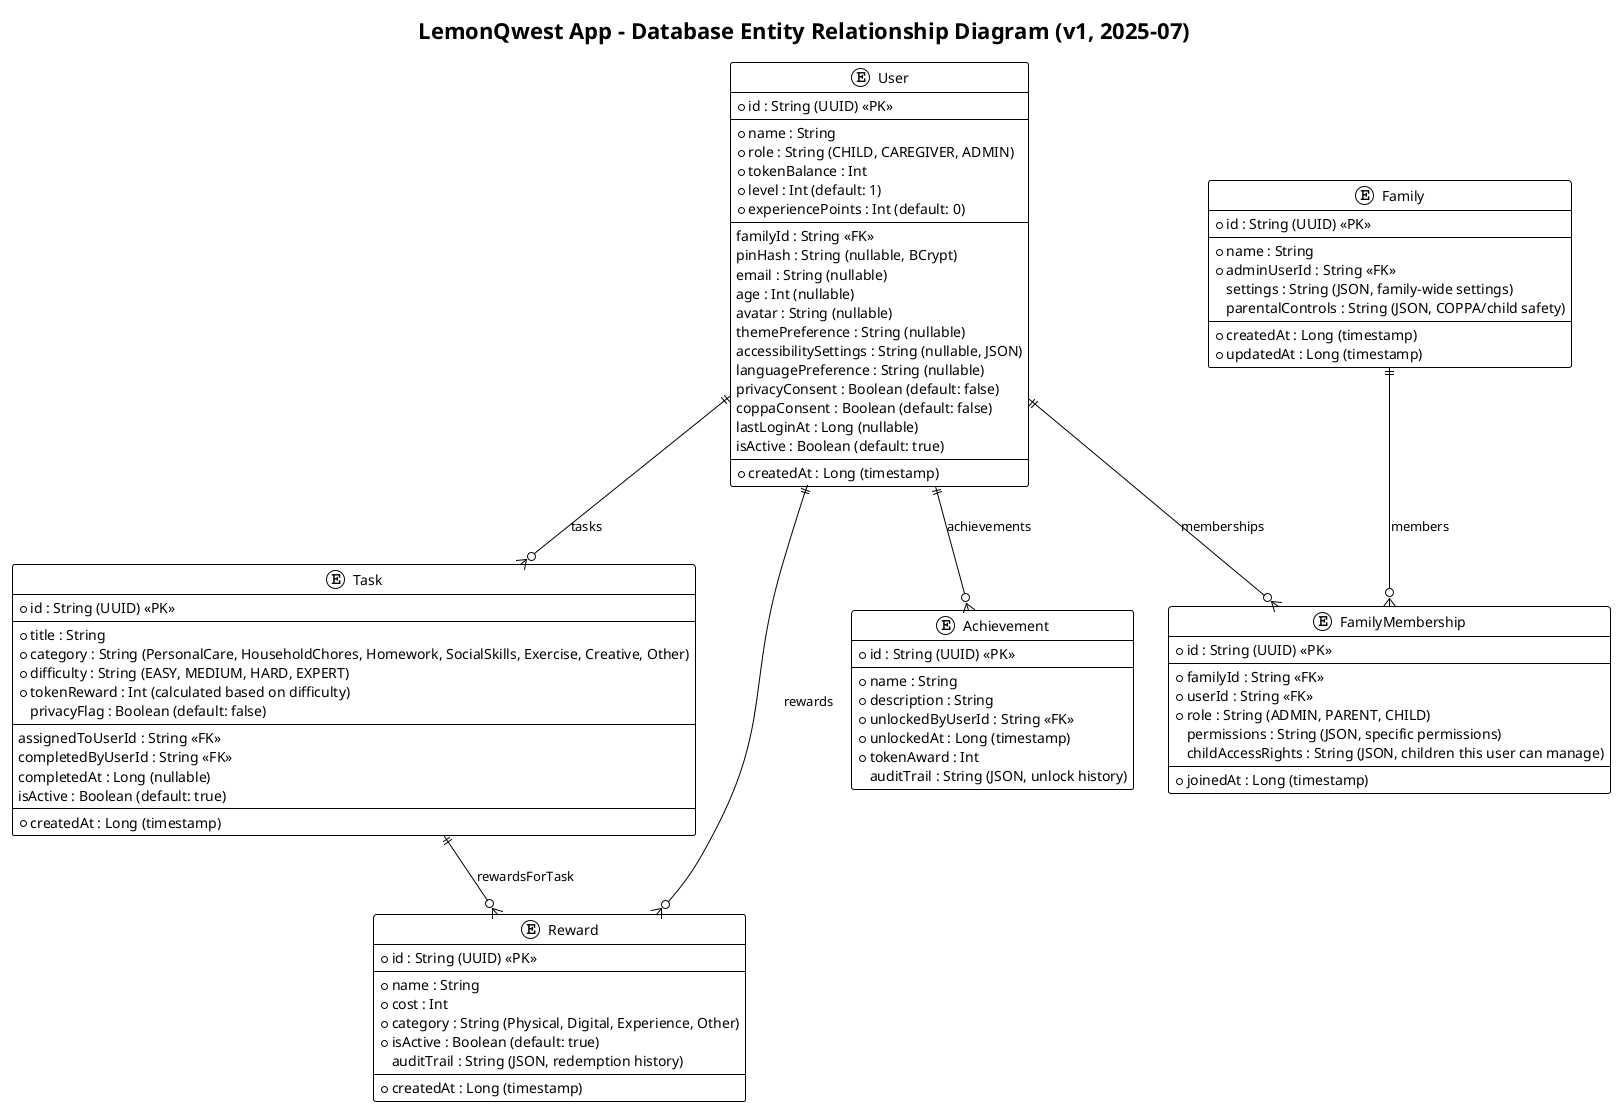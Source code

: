 @startuml database-entity-relationship
!theme plain

title LemonQwest App - Database Entity Relationship Diagram (v1, 2025-07)

!define ENTITY entity

ENTITY User {
  * id : String (UUID) <<PK>>
  --
  * name : String
  * role : String (CHILD, CAREGIVER, ADMIN)
  * tokenBalance : Int
  * level : Int (default: 1)
  * experiencePoints : Int (default: 0)
  --
  familyId : String <<FK>>
  pinHash : String (nullable, BCrypt)
  email : String (nullable)
  age : Int (nullable)
  avatar : String (nullable)
  themePreference : String (nullable)
  accessibilitySettings : String (nullable, JSON)
  languagePreference : String (nullable)
  privacyConsent : Boolean (default: false)
  coppaConsent : Boolean (default: false)
  lastLoginAt : Long (nullable)
  isActive : Boolean (default: true)
  --
  * createdAt : Long (timestamp)
}

ENTITY Family {
  * id : String (UUID) <<PK>>
  --
  * name : String
  * adminUserId : String <<FK>>
  settings : String (JSON, family-wide settings)
  parentalControls : String (JSON, COPPA/child safety)
  --
  * createdAt : Long (timestamp)
  * updatedAt : Long (timestamp)
}

ENTITY FamilyMembership {
  * id : String (UUID) <<PK>>
  --
  * familyId : String <<FK>>
  * userId : String <<FK>>
  * role : String (ADMIN, PARENT, CHILD)
  permissions : String (JSON, specific permissions)
  childAccessRights : String (JSON, children this user can manage)
  --
  * joinedAt : Long (timestamp)
}

ENTITY Task {
  * id : String (UUID) <<PK>>
  --
  * title : String
  * category : String (PersonalCare, HouseholdChores, Homework, SocialSkills, Exercise, Creative, Other)
  * difficulty : String (EASY, MEDIUM, HARD, EXPERT)
  * tokenReward : Int (calculated based on difficulty)
  privacyFlag : Boolean (default: false)
  --
  assignedToUserId : String <<FK>>
  completedByUserId : String <<FK>>
  completedAt : Long (nullable)
  isActive : Boolean (default: true)
  --
  * createdAt : Long (timestamp)
}

ENTITY Reward {
  * id : String (UUID) <<PK>>
  --
  * name : String
  * cost : Int
  * category : String (Physical, Digital, Experience, Other)
  * isActive : Boolean (default: true)
  auditTrail : String (JSON, redemption history)
  --
  * createdAt : Long (timestamp)
}

ENTITY Achievement {
  * id : String (UUID) <<PK>>
  --
  * name : String
  * description : String
  * unlockedByUserId : String <<FK>>
  * unlockedAt : Long (timestamp)
  * tokenAward : Int
  auditTrail : String (JSON, unlock history)
}

User ||--o{ FamilyMembership : "memberships"
Family ||--o{ FamilyMembership : "members"
User ||--o{ Task : "tasks"
User ||--o{ Reward : "rewards"
User ||--o{ Achievement : "achievements"
Task ||--o{ Reward : "rewardsForTask"

@enduml

